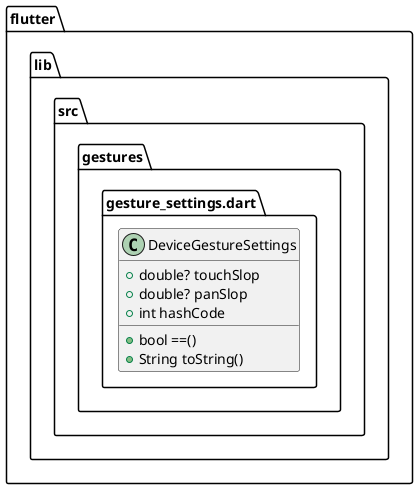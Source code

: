 @startuml
set namespaceSeparator ::

class "flutter::lib::src::gestures::gesture_settings.dart::DeviceGestureSettings" {
  +double? touchSlop
  +double? panSlop
  +int hashCode
  +bool ==()
  +String toString()
}


@enduml